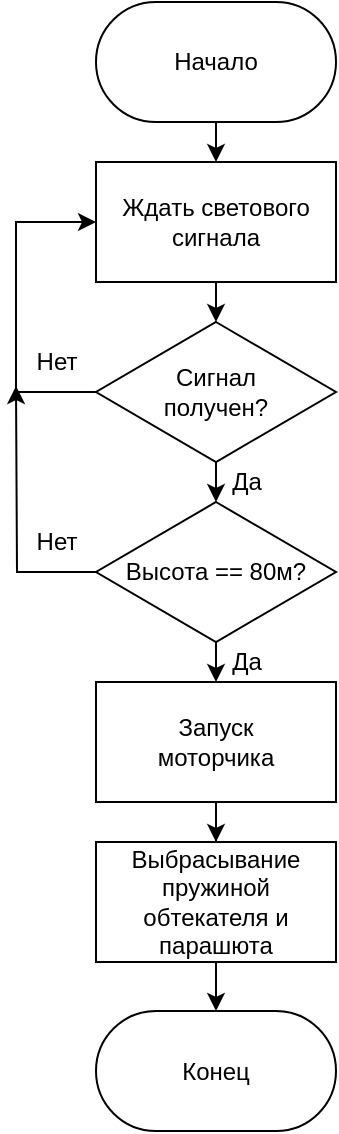 <mxfile version="14.6.12" type="device"><diagram id="8rE59YOYcYPYPax2HMVs" name="Page-1"><mxGraphModel dx="1422" dy="794" grid="1" gridSize="10" guides="1" tooltips="1" connect="1" arrows="1" fold="1" page="1" pageScale="1" pageWidth="827" pageHeight="1169" math="0" shadow="0"><root><mxCell id="0"/><mxCell id="1" parent="0"/><mxCell id="Y6lvCnWS4h_M1qEv3rGc-8" style="edgeStyle=orthogonalEdgeStyle;rounded=0;orthogonalLoop=1;jettySize=auto;html=1;exitX=0.5;exitY=1;exitDx=0;exitDy=0;entryX=0.5;entryY=0;entryDx=0;entryDy=0;" parent="1" source="Y6lvCnWS4h_M1qEv3rGc-1" target="Y6lvCnWS4h_M1qEv3rGc-2" edge="1"><mxGeometry relative="1" as="geometry"/></mxCell><mxCell id="Y6lvCnWS4h_M1qEv3rGc-1" value="Начало" style="rounded=1;whiteSpace=wrap;html=1;arcSize=50;" parent="1" vertex="1"><mxGeometry x="320" y="80" width="120" height="60" as="geometry"/></mxCell><mxCell id="Y6lvCnWS4h_M1qEv3rGc-9" style="edgeStyle=orthogonalEdgeStyle;rounded=0;orthogonalLoop=1;jettySize=auto;html=1;exitX=0.5;exitY=1;exitDx=0;exitDy=0;entryX=0.5;entryY=0;entryDx=0;entryDy=0;" parent="1" source="Y6lvCnWS4h_M1qEv3rGc-2" target="Y6lvCnWS4h_M1qEv3rGc-3" edge="1"><mxGeometry relative="1" as="geometry"/></mxCell><mxCell id="Y6lvCnWS4h_M1qEv3rGc-2" value="Ждать светового сигнала" style="rounded=0;whiteSpace=wrap;html=1;" parent="1" vertex="1"><mxGeometry x="320" y="160" width="120" height="60" as="geometry"/></mxCell><mxCell id="Y6lvCnWS4h_M1qEv3rGc-10" style="edgeStyle=orthogonalEdgeStyle;rounded=0;orthogonalLoop=1;jettySize=auto;html=1;exitX=0.5;exitY=1;exitDx=0;exitDy=0;entryX=0.5;entryY=0;entryDx=0;entryDy=0;" parent="1" source="Y6lvCnWS4h_M1qEv3rGc-3" target="Y6lvCnWS4h_M1qEv3rGc-4" edge="1"><mxGeometry relative="1" as="geometry"/></mxCell><mxCell id="Y6lvCnWS4h_M1qEv3rGc-12" style="edgeStyle=orthogonalEdgeStyle;rounded=0;orthogonalLoop=1;jettySize=auto;html=1;exitX=0;exitY=0.5;exitDx=0;exitDy=0;entryX=0;entryY=0.5;entryDx=0;entryDy=0;" parent="1" source="Y6lvCnWS4h_M1qEv3rGc-3" target="Y6lvCnWS4h_M1qEv3rGc-2" edge="1"><mxGeometry relative="1" as="geometry"><Array as="points"><mxPoint x="280" y="275"/><mxPoint x="280" y="190"/></Array></mxGeometry></mxCell><mxCell id="Y6lvCnWS4h_M1qEv3rGc-3" value="Сигнал&lt;br&gt;получен?" style="rhombus;whiteSpace=wrap;html=1;" parent="1" vertex="1"><mxGeometry x="320" y="240" width="120" height="70" as="geometry"/></mxCell><mxCell id="Y6lvCnWS4h_M1qEv3rGc-14" style="edgeStyle=orthogonalEdgeStyle;rounded=0;orthogonalLoop=1;jettySize=auto;html=1;exitX=0.5;exitY=1;exitDx=0;exitDy=0;entryX=0.5;entryY=0;entryDx=0;entryDy=0;" parent="1" source="Y6lvCnWS4h_M1qEv3rGc-4" target="Y6lvCnWS4h_M1qEv3rGc-5" edge="1"><mxGeometry relative="1" as="geometry"/></mxCell><mxCell id="Y6lvCnWS4h_M1qEv3rGc-16" style="edgeStyle=orthogonalEdgeStyle;rounded=0;orthogonalLoop=1;jettySize=auto;html=1;exitX=0;exitY=0.5;exitDx=0;exitDy=0;" parent="1" source="Y6lvCnWS4h_M1qEv3rGc-4" edge="1"><mxGeometry relative="1" as="geometry"><mxPoint x="280" y="272" as="targetPoint"/></mxGeometry></mxCell><mxCell id="Y6lvCnWS4h_M1qEv3rGc-4" value="Высота == 80м?" style="rhombus;whiteSpace=wrap;html=1;" parent="1" vertex="1"><mxGeometry x="320" y="330" width="120" height="70" as="geometry"/></mxCell><mxCell id="Y6lvCnWS4h_M1qEv3rGc-18" style="edgeStyle=orthogonalEdgeStyle;rounded=0;orthogonalLoop=1;jettySize=auto;html=1;exitX=0.5;exitY=1;exitDx=0;exitDy=0;" parent="1" source="Y6lvCnWS4h_M1qEv3rGc-5" target="Y6lvCnWS4h_M1qEv3rGc-6" edge="1"><mxGeometry relative="1" as="geometry"/></mxCell><mxCell id="Y6lvCnWS4h_M1qEv3rGc-5" value="Запуск&lt;br&gt;моторчика" style="rounded=0;whiteSpace=wrap;html=1;" parent="1" vertex="1"><mxGeometry x="320" y="420" width="120" height="60" as="geometry"/></mxCell><mxCell id="Y6lvCnWS4h_M1qEv3rGc-20" style="edgeStyle=orthogonalEdgeStyle;rounded=0;orthogonalLoop=1;jettySize=auto;html=1;exitX=0.5;exitY=1;exitDx=0;exitDy=0;entryX=0.5;entryY=0;entryDx=0;entryDy=0;" parent="1" source="Y6lvCnWS4h_M1qEv3rGc-6" target="Y6lvCnWS4h_M1qEv3rGc-19" edge="1"><mxGeometry relative="1" as="geometry"/></mxCell><mxCell id="Y6lvCnWS4h_M1qEv3rGc-6" value="Выбрасывание пружиной обтекателя и парашюта" style="rounded=0;whiteSpace=wrap;html=1;" parent="1" vertex="1"><mxGeometry x="320" y="500" width="120" height="60" as="geometry"/></mxCell><mxCell id="Y6lvCnWS4h_M1qEv3rGc-11" value="Да" style="text;html=1;align=center;verticalAlign=middle;resizable=0;points=[];autosize=1;strokeColor=none;" parent="1" vertex="1"><mxGeometry x="380" y="310" width="30" height="20" as="geometry"/></mxCell><mxCell id="Y6lvCnWS4h_M1qEv3rGc-13" value="Нет" style="text;html=1;align=center;verticalAlign=middle;resizable=0;points=[];autosize=1;strokeColor=none;" parent="1" vertex="1"><mxGeometry x="280" y="250" width="40" height="20" as="geometry"/></mxCell><mxCell id="Y6lvCnWS4h_M1qEv3rGc-15" value="Да" style="text;html=1;align=center;verticalAlign=middle;resizable=0;points=[];autosize=1;strokeColor=none;" parent="1" vertex="1"><mxGeometry x="380" y="400" width="30" height="20" as="geometry"/></mxCell><mxCell id="Y6lvCnWS4h_M1qEv3rGc-17" value="Нет" style="text;html=1;align=center;verticalAlign=middle;resizable=0;points=[];autosize=1;strokeColor=none;" parent="1" vertex="1"><mxGeometry x="280" y="340" width="40" height="20" as="geometry"/></mxCell><mxCell id="Y6lvCnWS4h_M1qEv3rGc-19" value="Конец" style="rounded=1;whiteSpace=wrap;html=1;arcSize=50;" parent="1" vertex="1"><mxGeometry x="320" y="584.5" width="120" height="60" as="geometry"/></mxCell></root></mxGraphModel></diagram></mxfile>